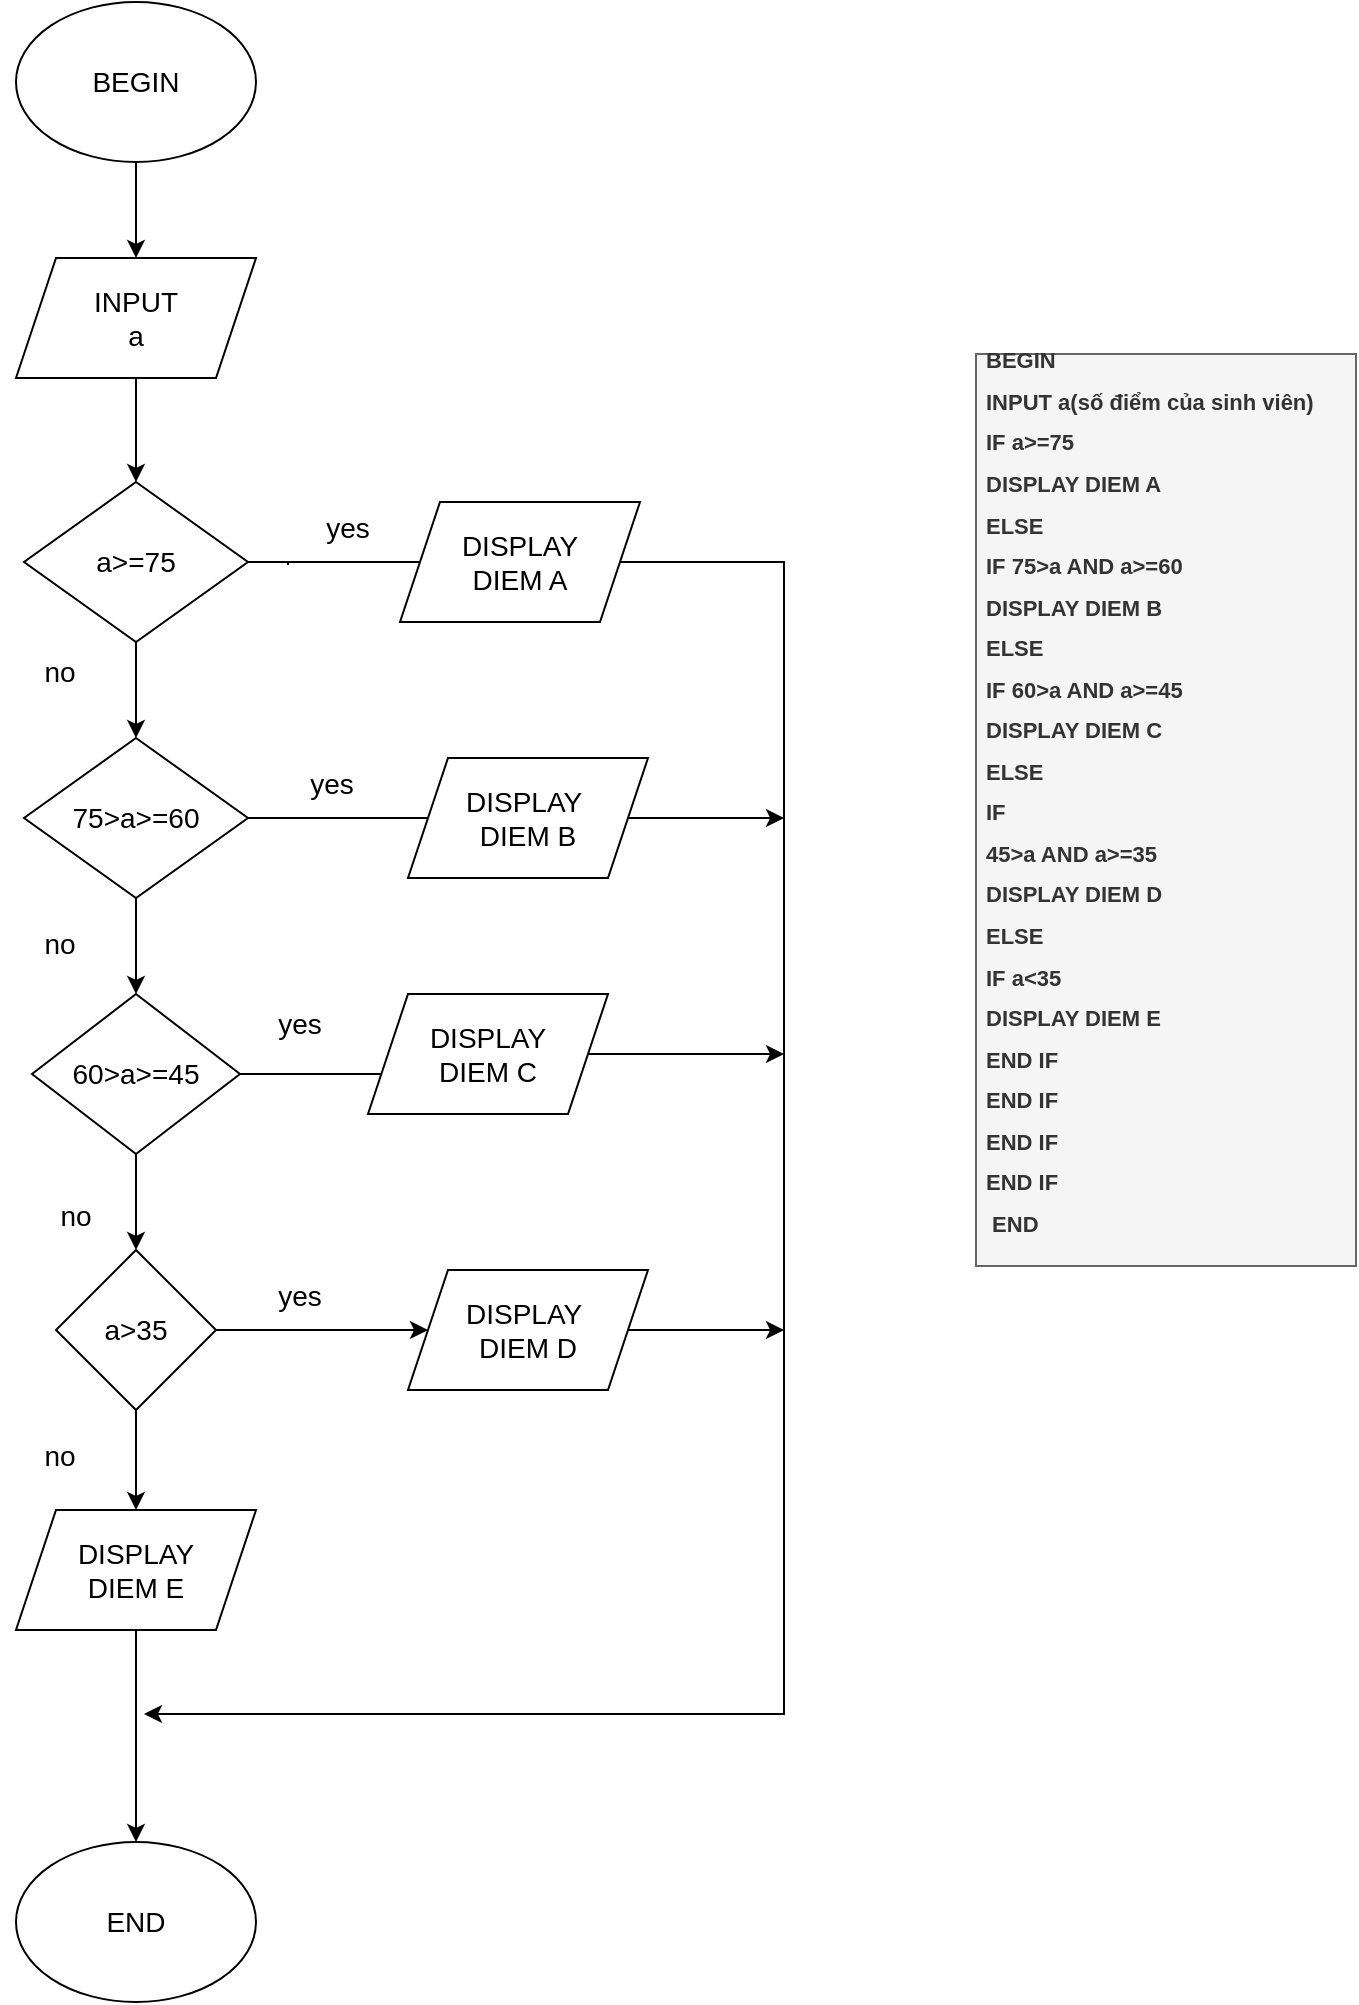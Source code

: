<mxfile version="20.8.10" type="device"><diagram name="Page-1" id="VWJLyZkuXlcfMN0YkPhU"><mxGraphModel dx="794" dy="557" grid="1" gridSize="8" guides="1" tooltips="1" connect="1" arrows="1" fold="1" page="1" pageScale="1" pageWidth="1169" pageHeight="1654" math="0" shadow="0"><root><mxCell id="0"/><mxCell id="1" parent="0"/><mxCell id="w7WJQZeparK3-06DQ5GO-1" value="&lt;h1 style=&quot;font-size: 11px;&quot;&gt;&lt;font style=&quot;font-size: 11px;&quot;&gt;BEGIN&lt;/font&gt;&lt;/h1&gt;&lt;h1 style=&quot;font-size: 11px;&quot;&gt;&lt;font style=&quot;font-size: 11px;&quot;&gt;&#9; INPUT a(số điểm của sinh viên)&lt;/font&gt;&lt;/h1&gt;&lt;h1 style=&quot;font-size: 11px;&quot;&gt;&lt;font style=&quot;font-size: 11px;&quot;&gt;&lt;span style=&quot;&quot;&gt;&#9;&lt;/span&gt; IF a&amp;gt;=75&lt;/font&gt;&lt;/h1&gt;&lt;h1 style=&quot;font-size: 11px;&quot;&gt;&lt;font style=&quot;font-size: 11px;&quot;&gt;&lt;span style=&quot;&quot;&gt;&#9;&lt;/span&gt; DISPLAY DIEM A&lt;/font&gt;&lt;/h1&gt;&lt;h1 style=&quot;font-size: 11px;&quot;&gt;&lt;font style=&quot;font-size: 11px;&quot;&gt;&lt;span style=&quot;&quot;&gt;&#9;&lt;/span&gt; ELSE&lt;/font&gt;&lt;/h1&gt;&lt;h1 style=&quot;font-size: 11px;&quot;&gt;&lt;font style=&quot;font-size: 11px;&quot;&gt;&lt;span style=&quot;&quot;&gt;&#9;&lt;/span&gt; IF 75&amp;gt;a AND a&amp;gt;=60&lt;/font&gt;&lt;/h1&gt;&lt;h1 style=&quot;font-size: 11px;&quot;&gt;&lt;font style=&quot;font-size: 11px;&quot;&gt;&lt;span style=&quot;&quot;&gt;&#9;&lt;/span&gt; DISPLAY DIEM B&lt;/font&gt;&lt;/h1&gt;&lt;h1 style=&quot;font-size: 11px;&quot;&gt;&lt;font style=&quot;font-size: 11px;&quot;&gt;&lt;span style=&quot;&quot;&gt;&#9;&lt;/span&gt; ELSE&lt;/font&gt;&lt;/h1&gt;&lt;h1 style=&quot;font-size: 11px;&quot;&gt;&lt;font style=&quot;font-size: 11px;&quot;&gt;&lt;span style=&quot;&quot;&gt;&#9;&lt;/span&gt; IF 60&amp;gt;a AND a&amp;gt;=45&lt;/font&gt;&lt;/h1&gt;&lt;h1 style=&quot;font-size: 11px;&quot;&gt;&lt;font style=&quot;font-size: 11px;&quot;&gt;&lt;span style=&quot;&quot;&gt;&#9;&lt;/span&gt; DISPLAY DIEM C&lt;/font&gt;&lt;/h1&gt;&lt;h1 style=&quot;font-size: 11px;&quot;&gt;&lt;font style=&quot;font-size: 11px;&quot;&gt;&lt;span style=&quot;&quot;&gt;&#9;&lt;/span&gt; ELSE&lt;/font&gt;&lt;/h1&gt;&lt;h1 style=&quot;font-size: 11px;&quot;&gt;&lt;font style=&quot;font-size: 11px;&quot;&gt;&lt;span style=&quot;&quot;&gt;&#9;&lt;/span&gt; IF&lt;/font&gt;&lt;/h1&gt;&lt;h1 style=&quot;font-size: 11px;&quot;&gt;&lt;font style=&quot;font-size: 11px;&quot;&gt;&lt;span style=&quot;&quot;&gt;&#9;&lt;/span&gt; 45&amp;gt;a AND a&amp;gt;=35&lt;/font&gt;&lt;/h1&gt;&lt;h1 style=&quot;font-size: 11px;&quot;&gt;&lt;font style=&quot;font-size: 11px;&quot;&gt;&lt;span style=&quot;&quot;&gt;&#9;&lt;/span&gt; DISPLAY DIEM D&lt;/font&gt;&lt;/h1&gt;&lt;h1 style=&quot;font-size: 11px;&quot;&gt;&lt;font style=&quot;font-size: 11px;&quot;&gt;&lt;span style=&quot;&quot;&gt;&#9;&lt;/span&gt; ELSE&lt;/font&gt;&lt;/h1&gt;&lt;h1 style=&quot;font-size: 11px;&quot;&gt;&lt;font style=&quot;font-size: 11px;&quot;&gt;&lt;span style=&quot;&quot;&gt;&#9;&lt;/span&gt; IF a&amp;lt;35&lt;/font&gt;&lt;/h1&gt;&lt;h1 style=&quot;font-size: 11px;&quot;&gt;&lt;font style=&quot;font-size: 11px;&quot;&gt;&lt;span style=&quot;&quot;&gt;&#9;&lt;/span&gt; DISPLAY DIEM E&lt;/font&gt;&lt;/h1&gt;&lt;h1 style=&quot;font-size: 11px;&quot;&gt;&lt;font style=&quot;font-size: 11px;&quot;&gt;&lt;span style=&quot;&quot;&gt;&#9;&lt;/span&gt; END IF&lt;/font&gt;&lt;/h1&gt;&lt;h1 style=&quot;font-size: 11px;&quot;&gt;&lt;font style=&quot;font-size: 11px;&quot;&gt;&lt;span style=&quot;&quot;&gt;&#9;&lt;/span&gt; END IF&lt;/font&gt;&lt;/h1&gt;&lt;h1 style=&quot;font-size: 11px;&quot;&gt;&lt;font style=&quot;font-size: 11px;&quot;&gt;&lt;span style=&quot;&quot;&gt;&#9;&lt;/span&gt; END IF&lt;/font&gt;&lt;/h1&gt;&lt;h1 style=&quot;font-size: 11px;&quot;&gt;&lt;font style=&quot;font-size: 11px;&quot;&gt;&lt;span style=&quot;&quot;&gt;&#9;&lt;/span&gt; END IF&lt;/font&gt;&lt;/h1&gt;&lt;h1 style=&quot;font-size: 11px;&quot;&gt;&lt;font style=&quot;font-size: 11px;&quot;&gt;&amp;nbsp;END&lt;/font&gt;&lt;/h1&gt;&lt;h1 style=&quot;font-size: 11px;&quot;&gt;&lt;font style=&quot;font-size: 11px;&quot;&gt;&amp;nbsp; &amp;nbsp; &amp;nbsp; &amp;nbsp;&amp;nbsp;&lt;/font&gt;&lt;/h1&gt;" style="text;html=1;strokeColor=#666666;fillColor=#f5f5f5;spacing=5;spacingTop=-20;whiteSpace=wrap;overflow=hidden;rounded=0;fontColor=#333333;" vertex="1" parent="1"><mxGeometry x="552" y="184" width="190" height="456" as="geometry"/></mxCell><mxCell id="w7WJQZeparK3-06DQ5GO-9" value="" style="edgeStyle=orthogonalEdgeStyle;rounded=0;orthogonalLoop=1;jettySize=auto;html=1;fontSize=14;" edge="1" parent="1" source="w7WJQZeparK3-06DQ5GO-2" target="w7WJQZeparK3-06DQ5GO-3"><mxGeometry relative="1" as="geometry"/></mxCell><mxCell id="w7WJQZeparK3-06DQ5GO-2" value="&lt;font style=&quot;font-size: 14px;&quot;&gt;BEGIN&lt;/font&gt;" style="ellipse;whiteSpace=wrap;html=1;fontSize=11;" vertex="1" parent="1"><mxGeometry x="72" y="8" width="120" height="80" as="geometry"/></mxCell><mxCell id="w7WJQZeparK3-06DQ5GO-10" value="" style="edgeStyle=orthogonalEdgeStyle;rounded=0;orthogonalLoop=1;jettySize=auto;html=1;fontSize=14;" edge="1" parent="1" source="w7WJQZeparK3-06DQ5GO-3" target="w7WJQZeparK3-06DQ5GO-4"><mxGeometry relative="1" as="geometry"/></mxCell><mxCell id="w7WJQZeparK3-06DQ5GO-3" value="INPUT&lt;br&gt;a" style="shape=parallelogram;perimeter=parallelogramPerimeter;whiteSpace=wrap;html=1;fixedSize=1;fontSize=14;" vertex="1" parent="1"><mxGeometry x="72" y="136" width="120" height="60" as="geometry"/></mxCell><mxCell id="w7WJQZeparK3-06DQ5GO-11" value="" style="edgeStyle=orthogonalEdgeStyle;rounded=0;orthogonalLoop=1;jettySize=auto;html=1;fontSize=14;" edge="1" parent="1" source="w7WJQZeparK3-06DQ5GO-4" target="w7WJQZeparK3-06DQ5GO-5"><mxGeometry relative="1" as="geometry"/></mxCell><mxCell id="w7WJQZeparK3-06DQ5GO-4" value="a&amp;gt;=75" style="rhombus;whiteSpace=wrap;html=1;fontSize=14;" vertex="1" parent="1"><mxGeometry x="76" y="248" width="112" height="80" as="geometry"/></mxCell><mxCell id="w7WJQZeparK3-06DQ5GO-12" value="" style="edgeStyle=orthogonalEdgeStyle;rounded=0;orthogonalLoop=1;jettySize=auto;html=1;fontSize=14;" edge="1" parent="1" source="w7WJQZeparK3-06DQ5GO-5" target="w7WJQZeparK3-06DQ5GO-6"><mxGeometry relative="1" as="geometry"/></mxCell><mxCell id="w7WJQZeparK3-06DQ5GO-5" value="75&amp;gt;a&amp;gt;=60" style="rhombus;whiteSpace=wrap;html=1;fontSize=14;" vertex="1" parent="1"><mxGeometry x="76" y="376" width="112" height="80" as="geometry"/></mxCell><mxCell id="w7WJQZeparK3-06DQ5GO-13" value="" style="edgeStyle=orthogonalEdgeStyle;rounded=0;orthogonalLoop=1;jettySize=auto;html=1;fontSize=14;" edge="1" parent="1" source="w7WJQZeparK3-06DQ5GO-6"><mxGeometry relative="1" as="geometry"><mxPoint x="132" y="632" as="targetPoint"/></mxGeometry></mxCell><mxCell id="w7WJQZeparK3-06DQ5GO-19" style="edgeStyle=orthogonalEdgeStyle;rounded=0;orthogonalLoop=1;jettySize=auto;html=1;fontSize=14;" edge="1" parent="1" source="w7WJQZeparK3-06DQ5GO-6"><mxGeometry relative="1" as="geometry"><mxPoint x="320" y="544" as="targetPoint"/></mxGeometry></mxCell><mxCell id="w7WJQZeparK3-06DQ5GO-6" value="60&amp;gt;a&amp;gt;=45" style="rhombus;whiteSpace=wrap;html=1;fontSize=14;" vertex="1" parent="1"><mxGeometry x="80" y="504" width="104" height="80" as="geometry"/></mxCell><mxCell id="w7WJQZeparK3-06DQ5GO-44" style="edgeStyle=orthogonalEdgeStyle;rounded=0;orthogonalLoop=1;jettySize=auto;html=1;fontSize=14;" edge="1" parent="1" source="w7WJQZeparK3-06DQ5GO-8" target="w7WJQZeparK3-06DQ5GO-36"><mxGeometry relative="1" as="geometry"/></mxCell><mxCell id="w7WJQZeparK3-06DQ5GO-57" style="edgeStyle=orthogonalEdgeStyle;rounded=0;orthogonalLoop=1;jettySize=auto;html=1;entryX=0;entryY=0.5;entryDx=0;entryDy=0;fontSize=14;" edge="1" parent="1" source="w7WJQZeparK3-06DQ5GO-8" target="w7WJQZeparK3-06DQ5GO-34"><mxGeometry relative="1" as="geometry"/></mxCell><mxCell id="w7WJQZeparK3-06DQ5GO-8" value="a&amp;gt;35" style="rhombus;whiteSpace=wrap;html=1;fontSize=14;" vertex="1" parent="1"><mxGeometry x="92" y="632" width="80" height="80" as="geometry"/></mxCell><mxCell id="w7WJQZeparK3-06DQ5GO-15" value="END" style="ellipse;whiteSpace=wrap;html=1;fontSize=14;" vertex="1" parent="1"><mxGeometry x="72" y="928" width="120" height="80" as="geometry"/></mxCell><mxCell id="w7WJQZeparK3-06DQ5GO-23" value="" style="edgeStyle=orthogonalEdgeStyle;rounded=0;orthogonalLoop=1;jettySize=auto;html=1;fontSize=14;endArrow=none;" edge="1" parent="1" source="w7WJQZeparK3-06DQ5GO-4"><mxGeometry relative="1" as="geometry"><mxPoint x="208" y="289" as="targetPoint"/><mxPoint x="188" y="288" as="sourcePoint"/><Array as="points"/></mxGeometry></mxCell><mxCell id="w7WJQZeparK3-06DQ5GO-24" value="yes" style="text;html=1;strokeColor=none;fillColor=none;align=center;verticalAlign=middle;whiteSpace=wrap;rounded=0;fontSize=14;" vertex="1" parent="1"><mxGeometry x="208" y="256" width="60" height="30" as="geometry"/></mxCell><mxCell id="w7WJQZeparK3-06DQ5GO-25" value="" style="endArrow=none;html=1;rounded=0;fontSize=14;exitX=1;exitY=0.5;exitDx=0;exitDy=0;startArrow=none;" edge="1" parent="1" source="w7WJQZeparK3-06DQ5GO-29"><mxGeometry width="50" height="50" relative="1" as="geometry"><mxPoint x="192" y="280" as="sourcePoint"/><mxPoint x="312" y="288" as="targetPoint"/></mxGeometry></mxCell><mxCell id="w7WJQZeparK3-06DQ5GO-28" style="edgeStyle=orthogonalEdgeStyle;rounded=0;orthogonalLoop=1;jettySize=auto;html=1;entryX=0.5;entryY=0;entryDx=0;entryDy=0;fontSize=14;startArrow=none;" edge="1" parent="1" source="w7WJQZeparK3-06DQ5GO-36" target="w7WJQZeparK3-06DQ5GO-15"><mxGeometry relative="1" as="geometry"><mxPoint x="132" y="944" as="sourcePoint"/></mxGeometry></mxCell><mxCell id="w7WJQZeparK3-06DQ5GO-30" value="" style="endArrow=none;html=1;rounded=0;fontSize=14;exitX=1;exitY=0.5;exitDx=0;exitDy=0;" edge="1" parent="1" source="w7WJQZeparK3-06DQ5GO-4" target="w7WJQZeparK3-06DQ5GO-29"><mxGeometry width="50" height="50" relative="1" as="geometry"><mxPoint x="188" y="288" as="sourcePoint"/><mxPoint x="312" y="288" as="targetPoint"/></mxGeometry></mxCell><mxCell id="w7WJQZeparK3-06DQ5GO-38" style="edgeStyle=orthogonalEdgeStyle;rounded=0;orthogonalLoop=1;jettySize=auto;html=1;fontSize=14;" edge="1" parent="1" source="w7WJQZeparK3-06DQ5GO-29"><mxGeometry relative="1" as="geometry"><mxPoint x="136" y="864" as="targetPoint"/><Array as="points"><mxPoint x="456" y="288"/><mxPoint x="456" y="864"/></Array></mxGeometry></mxCell><mxCell id="w7WJQZeparK3-06DQ5GO-29" value="DISPLAY&lt;br&gt;DIEM A" style="shape=parallelogram;perimeter=parallelogramPerimeter;whiteSpace=wrap;html=1;fixedSize=1;fontSize=14;" vertex="1" parent="1"><mxGeometry x="264" y="258" width="120" height="60" as="geometry"/></mxCell><mxCell id="w7WJQZeparK3-06DQ5GO-32" value="" style="edgeStyle=orthogonalEdgeStyle;rounded=0;orthogonalLoop=1;jettySize=auto;html=1;fontSize=14;endArrow=none;" edge="1" parent="1" source="w7WJQZeparK3-06DQ5GO-5" target="w7WJQZeparK3-06DQ5GO-31"><mxGeometry relative="1" as="geometry"><mxPoint x="320" y="416" as="targetPoint"/><mxPoint x="188" y="416" as="sourcePoint"/></mxGeometry></mxCell><mxCell id="w7WJQZeparK3-06DQ5GO-41" style="edgeStyle=orthogonalEdgeStyle;rounded=0;orthogonalLoop=1;jettySize=auto;html=1;fontSize=14;" edge="1" parent="1" source="w7WJQZeparK3-06DQ5GO-31"><mxGeometry relative="1" as="geometry"><mxPoint x="456" y="416" as="targetPoint"/></mxGeometry></mxCell><mxCell id="w7WJQZeparK3-06DQ5GO-31" value="DISPLAY&amp;nbsp;&lt;br&gt;DIEM B" style="shape=parallelogram;perimeter=parallelogramPerimeter;whiteSpace=wrap;html=1;fixedSize=1;fontSize=14;" vertex="1" parent="1"><mxGeometry x="268" y="386" width="120" height="60" as="geometry"/></mxCell><mxCell id="w7WJQZeparK3-06DQ5GO-42" style="edgeStyle=orthogonalEdgeStyle;rounded=0;orthogonalLoop=1;jettySize=auto;html=1;fontSize=14;" edge="1" parent="1" source="w7WJQZeparK3-06DQ5GO-33"><mxGeometry relative="1" as="geometry"><mxPoint x="456" y="534" as="targetPoint"/></mxGeometry></mxCell><mxCell id="w7WJQZeparK3-06DQ5GO-33" value="DISPLAY&lt;br&gt;DIEM C" style="shape=parallelogram;perimeter=parallelogramPerimeter;whiteSpace=wrap;html=1;fixedSize=1;fontSize=14;" vertex="1" parent="1"><mxGeometry x="248" y="504" width="120" height="60" as="geometry"/></mxCell><mxCell id="w7WJQZeparK3-06DQ5GO-43" style="edgeStyle=orthogonalEdgeStyle;rounded=0;orthogonalLoop=1;jettySize=auto;html=1;fontSize=14;" edge="1" parent="1" source="w7WJQZeparK3-06DQ5GO-34"><mxGeometry relative="1" as="geometry"><mxPoint x="456" y="672" as="targetPoint"/></mxGeometry></mxCell><mxCell id="w7WJQZeparK3-06DQ5GO-34" value="DISPLAY&amp;nbsp;&lt;br&gt;DIEM D" style="shape=parallelogram;perimeter=parallelogramPerimeter;whiteSpace=wrap;html=1;fixedSize=1;fontSize=14;" vertex="1" parent="1"><mxGeometry x="268" y="642" width="120" height="60" as="geometry"/></mxCell><mxCell id="w7WJQZeparK3-06DQ5GO-36" value="DISPLAY&lt;br&gt;DIEM E" style="shape=parallelogram;perimeter=parallelogramPerimeter;whiteSpace=wrap;html=1;fixedSize=1;fontSize=14;" vertex="1" parent="1"><mxGeometry x="72" y="762" width="120" height="60" as="geometry"/></mxCell><mxCell id="w7WJQZeparK3-06DQ5GO-45" value="no" style="text;html=1;strokeColor=none;fillColor=none;align=center;verticalAlign=middle;whiteSpace=wrap;rounded=0;fontSize=14;" vertex="1" parent="1"><mxGeometry x="64" y="328" width="60" height="30" as="geometry"/></mxCell><mxCell id="w7WJQZeparK3-06DQ5GO-46" value="yes" style="text;html=1;strokeColor=none;fillColor=none;align=center;verticalAlign=middle;whiteSpace=wrap;rounded=0;fontSize=14;" vertex="1" parent="1"><mxGeometry x="200" y="384" width="60" height="30" as="geometry"/></mxCell><mxCell id="w7WJQZeparK3-06DQ5GO-49" value="no" style="text;html=1;strokeColor=none;fillColor=none;align=center;verticalAlign=middle;whiteSpace=wrap;rounded=0;fontSize=14;" vertex="1" parent="1"><mxGeometry x="64" y="464" width="60" height="30" as="geometry"/></mxCell><mxCell id="w7WJQZeparK3-06DQ5GO-50" value="yes" style="text;html=1;strokeColor=none;fillColor=none;align=center;verticalAlign=middle;whiteSpace=wrap;rounded=0;fontSize=14;" vertex="1" parent="1"><mxGeometry x="184" y="504" width="60" height="30" as="geometry"/></mxCell><mxCell id="w7WJQZeparK3-06DQ5GO-51" value="no" style="text;html=1;strokeColor=none;fillColor=none;align=center;verticalAlign=middle;whiteSpace=wrap;rounded=0;fontSize=14;" vertex="1" parent="1"><mxGeometry x="72" y="600" width="60" height="30" as="geometry"/></mxCell><mxCell id="w7WJQZeparK3-06DQ5GO-53" value="no" style="text;html=1;strokeColor=none;fillColor=none;align=center;verticalAlign=middle;whiteSpace=wrap;rounded=0;fontSize=14;" vertex="1" parent="1"><mxGeometry x="64" y="720" width="60" height="30" as="geometry"/></mxCell><mxCell id="w7WJQZeparK3-06DQ5GO-58" value="yes" style="text;html=1;strokeColor=none;fillColor=none;align=center;verticalAlign=middle;whiteSpace=wrap;rounded=0;fontSize=14;" vertex="1" parent="1"><mxGeometry x="184" y="640" width="60" height="30" as="geometry"/></mxCell></root></mxGraphModel></diagram></mxfile>